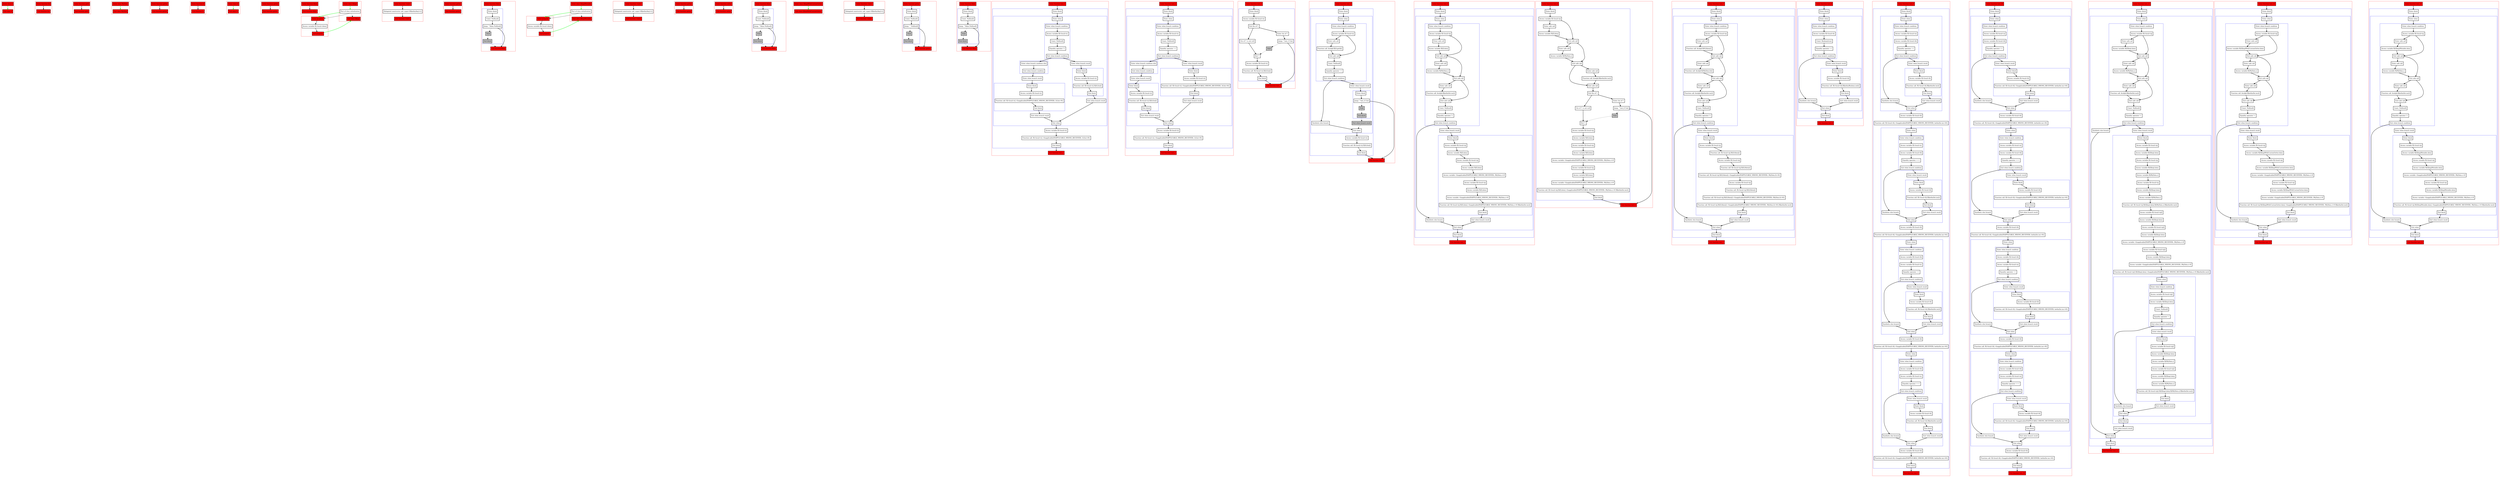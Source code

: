 digraph nullability_kt {
    graph [nodesep=3]
    node [shape=box penwidth=2]
    edge [penwidth=2]

    subgraph cluster_0 {
        color=red
        0 [label="Enter class A" style="filled" fillcolor=red];
        1 [label="Exit class A" style="filled" fillcolor=red];
    }
    0 -> {1} [color=green];

    subgraph cluster_1 {
        color=red
        2 [label="Enter function foo" style="filled" fillcolor=red];
        3 [label="Exit function foo" style="filled" fillcolor=red];
    }
    2 -> {3};

    subgraph cluster_2 {
        color=red
        4 [label="Enter function getA" style="filled" fillcolor=red];
        5 [label="Exit function getA" style="filled" fillcolor=red];
    }
    4 -> {5};

    subgraph cluster_3 {
        color=red
        6 [label="Enter class MyData" style="filled" fillcolor=red];
        7 [label="Exit class MyData" style="filled" fillcolor=red];
    }
    6 -> {7} [color=green];

    subgraph cluster_4 {
        color=red
        8 [label="Enter function getter" style="filled" fillcolor=red];
        9 [label="Exit function getter" style="filled" fillcolor=red];
    }
    8 -> {9};

    subgraph cluster_5 {
        color=red
        10 [label="Enter function fs" style="filled" fillcolor=red];
        11 [label="Exit function fs" style="filled" fillcolor=red];
    }
    10 -> {11};

    subgraph cluster_6 {
        color=red
        12 [label="Enter class Q" style="filled" fillcolor=red];
        13 [label="Exit class Q" style="filled" fillcolor=red];
    }
    12 -> {13} [color=green];

    subgraph cluster_7 {
        color=red
        14 [label="Enter function getter" style="filled" fillcolor=red];
        15 [label="Exit function getter" style="filled" fillcolor=red];
    }
    14 -> {15};

    subgraph cluster_8 {
        color=red
        16 [label="Enter function fdata" style="filled" fillcolor=red];
        17 [label="Exit function fdata" style="filled" fillcolor=red];
    }
    16 -> {17};

    subgraph cluster_9 {
        color=red
        18 [label="Enter class QImpl" style="filled" fillcolor=red];
        19 [label="Part of class initialization"];
        20 [label="Exit class QImpl" style="filled" fillcolor=red];
    }
    18 -> {19} [color=green];
    19 -> {20} [style=dotted];
    19 -> {26} [color=green];
    19 -> {26} [style=dashed];

    subgraph cluster_10 {
        color=red
        21 [label="Enter function <init>" style="filled" fillcolor=red];
        22 [label="Delegated constructor call: super<R|kotlin/Any|>()"];
        23 [label="Exit function <init>" style="filled" fillcolor=red];
    }
    21 -> {22};
    22 -> {23};

    subgraph cluster_11 {
        color=red
        24 [label="Enter function getter" style="filled" fillcolor=red];
        25 [label="Exit function getter" style="filled" fillcolor=red];
    }
    24 -> {25};

    subgraph cluster_12 {
        color=red
        26 [label="Enter property" style="filled" fillcolor=red];
        27 [label="Access variable R|<local>/data|"];
        28 [label="Exit property" style="filled" fillcolor=red];
    }
    26 -> {27};
    27 -> {28};
    28 -> {20} [color=green];

    subgraph cluster_13 {
        color=red
        29 [label="Enter function fdata" style="filled" fillcolor=red];
        subgraph cluster_14 {
            color=blue
            30 [label="Enter block"];
            31 [label="Const: Null(null)"];
            32 [label="Jump: ^fdata Null(null)"];
            33 [label="Stub" style="filled" fillcolor=gray];
            34 [label="Exit block" style="filled" fillcolor=gray];
        }
        35 [label="Exit function fdata" style="filled" fillcolor=red];
    }
    29 -> {30};
    30 -> {31};
    31 -> {32};
    32 -> {35};
    32 -> {33} [style=dotted];
    33 -> {34} [style=dotted];
    34 -> {35} [style=dotted];

    subgraph cluster_15 {
        color=red
        36 [label="Enter class QImplMutable" style="filled" fillcolor=red];
        37 [label="Part of class initialization"];
        38 [label="Exit class QImplMutable" style="filled" fillcolor=red];
    }
    36 -> {37} [color=green];
    37 -> {38} [style=dotted];
    37 -> {46} [color=green];
    37 -> {46} [style=dashed];

    subgraph cluster_16 {
        color=red
        39 [label="Enter function <init>" style="filled" fillcolor=red];
        40 [label="Delegated constructor call: super<R|kotlin/Any|>()"];
        41 [label="Exit function <init>" style="filled" fillcolor=red];
    }
    39 -> {40};
    40 -> {41};

    subgraph cluster_17 {
        color=red
        42 [label="Enter function getter" style="filled" fillcolor=red];
        43 [label="Exit function getter" style="filled" fillcolor=red];
    }
    42 -> {43};

    subgraph cluster_18 {
        color=red
        44 [label="Enter function setter" style="filled" fillcolor=red];
        45 [label="Exit function setter" style="filled" fillcolor=red];
    }
    44 -> {45};

    subgraph cluster_19 {
        color=red
        46 [label="Enter property" style="filled" fillcolor=red];
        47 [label="Access variable R|<local>/data|"];
        48 [label="Exit property" style="filled" fillcolor=red];
    }
    46 -> {47};
    47 -> {48};
    48 -> {38} [color=green];

    subgraph cluster_20 {
        color=red
        49 [label="Enter function fdata" style="filled" fillcolor=red];
        subgraph cluster_21 {
            color=blue
            50 [label="Enter block"];
            51 [label="Const: Null(null)"];
            52 [label="Jump: ^fdata Null(null)"];
            53 [label="Stub" style="filled" fillcolor=gray];
            54 [label="Exit block" style="filled" fillcolor=gray];
        }
        55 [label="Exit function fdata" style="filled" fillcolor=red];
    }
    49 -> {50};
    50 -> {51};
    51 -> {52};
    52 -> {55};
    52 -> {53} [style=dotted];
    53 -> {54} [style=dotted];
    54 -> {55} [style=dotted];

    subgraph cluster_22 {
        color=red
        56 [label="Enter class QImplWithCustomGetter" style="filled" fillcolor=red];
        57 [label="Exit class QImplWithCustomGetter" style="filled" fillcolor=red];
    }
    56 -> {57} [color=green];

    subgraph cluster_23 {
        color=red
        58 [label="Enter function <init>" style="filled" fillcolor=red];
        59 [label="Delegated constructor call: super<R|kotlin/Any|>()"];
        60 [label="Exit function <init>" style="filled" fillcolor=red];
    }
    58 -> {59};
    59 -> {60};

    subgraph cluster_24 {
        color=red
        61 [label="Enter function getter" style="filled" fillcolor=red];
        subgraph cluster_25 {
            color=blue
            62 [label="Enter block"];
            63 [label="Const: Null(null)"];
            64 [label="Jump: ^ Null(null)"];
            65 [label="Stub" style="filled" fillcolor=gray];
            66 [label="Exit block" style="filled" fillcolor=gray];
        }
        67 [label="Exit function getter" style="filled" fillcolor=red];
    }
    61 -> {62};
    62 -> {63};
    63 -> {64};
    64 -> {67};
    64 -> {65} [style=dotted];
    65 -> {66} [style=dotted];
    66 -> {67} [style=dotted];

    subgraph cluster_26 {
        color=red
        68 [label="Enter function fdata" style="filled" fillcolor=red];
        subgraph cluster_27 {
            color=blue
            69 [label="Enter block"];
            70 [label="Const: Null(null)"];
            71 [label="Jump: ^fdata Null(null)"];
            72 [label="Stub" style="filled" fillcolor=gray];
            73 [label="Exit block" style="filled" fillcolor=gray];
        }
        74 [label="Exit function fdata" style="filled" fillcolor=red];
    }
    68 -> {69};
    69 -> {70};
    70 -> {71};
    71 -> {74};
    71 -> {72} [style=dotted];
    72 -> {73} [style=dotted];
    73 -> {74} [style=dotted];

    subgraph cluster_28 {
        color=red
        75 [label="Enter function test_1" style="filled" fillcolor=red];
        subgraph cluster_29 {
            color=blue
            76 [label="Enter block"];
            subgraph cluster_30 {
                color=blue
                77 [label="Enter when"];
                subgraph cluster_31 {
                    color=blue
                    78 [label="Enter when branch condition "];
                    79 [label="Access variable R|<local>/x|"];
                    80 [label="Const: Null(null)"];
                    81 [label="Equality operator !="];
                    82 [label="Exit when branch condition"];
                }
                subgraph cluster_32 {
                    color=blue
                    83 [label="Enter when branch condition else"];
                    84 [label="Exit when branch condition"];
                }
                85 [label="Enter when branch result"];
                subgraph cluster_33 {
                    color=blue
                    86 [label="Enter block"];
                    87 [label="Access variable R|<local>/x|"];
                    88 [label="Function call: R|<local>/x|.<Inapplicable(INAPPLICABLE_WRONG_RECEIVER): /A.foo>#()"];
                    89 [label="Exit block"];
                }
                90 [label="Exit when branch result"];
                91 [label="Enter when branch result"];
                subgraph cluster_34 {
                    color=blue
                    92 [label="Enter block"];
                    93 [label="Access variable R|<local>/x|"];
                    94 [label="Function call: R|<local>/x|.R|/A.foo|()"];
                    95 [label="Exit block"];
                }
                96 [label="Exit when branch result"];
                97 [label="Exit when"];
            }
            98 [label="Access variable R|<local>/x|"];
            99 [label="Function call: R|<local>/x|.<Inapplicable(INAPPLICABLE_WRONG_RECEIVER): /A.foo>#()"];
            100 [label="Exit block"];
        }
        101 [label="Exit function test_1" style="filled" fillcolor=red];
    }
    75 -> {76};
    76 -> {77};
    77 -> {78};
    78 -> {79};
    79 -> {80};
    80 -> {81};
    81 -> {82};
    82 -> {91 83};
    83 -> {84};
    84 -> {85};
    85 -> {86};
    86 -> {87};
    87 -> {88};
    88 -> {89};
    89 -> {90};
    90 -> {97};
    91 -> {92};
    92 -> {93};
    93 -> {94};
    94 -> {95};
    95 -> {96};
    96 -> {97};
    97 -> {98};
    98 -> {99};
    99 -> {100};
    100 -> {101};

    subgraph cluster_35 {
        color=red
        102 [label="Enter function test_2" style="filled" fillcolor=red];
        subgraph cluster_36 {
            color=blue
            103 [label="Enter block"];
            subgraph cluster_37 {
                color=blue
                104 [label="Enter when"];
                subgraph cluster_38 {
                    color=blue
                    105 [label="Enter when branch condition "];
                    106 [label="Access variable R|<local>/x|"];
                    107 [label="Const: Null(null)"];
                    108 [label="Equality operator =="];
                    109 [label="Exit when branch condition"];
                }
                subgraph cluster_39 {
                    color=blue
                    110 [label="Enter when branch condition else"];
                    111 [label="Exit when branch condition"];
                }
                112 [label="Enter when branch result"];
                subgraph cluster_40 {
                    color=blue
                    113 [label="Enter block"];
                    114 [label="Access variable R|<local>/x|"];
                    115 [label="Function call: R|<local>/x|.R|/A.foo|()"];
                    116 [label="Exit block"];
                }
                117 [label="Exit when branch result"];
                118 [label="Enter when branch result"];
                subgraph cluster_41 {
                    color=blue
                    119 [label="Enter block"];
                    120 [label="Access variable R|<local>/x|"];
                    121 [label="Function call: R|<local>/x|.<Inapplicable(INAPPLICABLE_WRONG_RECEIVER): /A.foo>#()"];
                    122 [label="Exit block"];
                }
                123 [label="Exit when branch result"];
                124 [label="Exit when"];
            }
            125 [label="Access variable R|<local>/x|"];
            126 [label="Function call: R|<local>/x|.<Inapplicable(INAPPLICABLE_WRONG_RECEIVER): /A.foo>#()"];
            127 [label="Exit block"];
        }
        128 [label="Exit function test_2" style="filled" fillcolor=red];
    }
    102 -> {103};
    103 -> {104};
    104 -> {105};
    105 -> {106};
    106 -> {107};
    107 -> {108};
    108 -> {109};
    109 -> {118 110};
    110 -> {111};
    111 -> {112};
    112 -> {113};
    113 -> {114};
    114 -> {115};
    115 -> {116};
    116 -> {117};
    117 -> {124};
    118 -> {119};
    119 -> {120};
    120 -> {121};
    121 -> {122};
    122 -> {123};
    123 -> {124};
    124 -> {125};
    125 -> {126};
    126 -> {127};
    127 -> {128};

    subgraph cluster_42 {
        color=red
        129 [label="Enter function test_3" style="filled" fillcolor=red];
        subgraph cluster_43 {
            color=blue
            130 [label="Enter block"];
            131 [label="Access variable R|<local>/x|"];
            132 [label="Exit lhs of ?:"];
            133 [label="Enter rhs of ?:"];
            134 [label="Jump: ^test_3 Unit"];
            135 [label="Stub" style="filled" fillcolor=gray];
            136 [label="Lhs of ?: is not null"];
            137 [label="Exit ?:"];
            138 [label="Access variable R|<local>/x|"];
            139 [label="Function call: R|<local>/x|.R|/A.foo|()"];
            140 [label="Exit block"];
        }
        141 [label="Exit function test_3" style="filled" fillcolor=red];
    }
    129 -> {130};
    130 -> {131};
    131 -> {132};
    132 -> {136 133};
    133 -> {134};
    134 -> {141};
    134 -> {135} [style=dotted];
    135 -> {137} [style=dotted];
    136 -> {137};
    137 -> {138};
    138 -> {139};
    139 -> {140};
    140 -> {141};

    subgraph cluster_44 {
        color=red
        142 [label="Enter function test_4" style="filled" fillcolor=red];
        subgraph cluster_45 {
            color=blue
            143 [label="Enter block"];
            subgraph cluster_46 {
                color=blue
                144 [label="Enter when"];
                subgraph cluster_47 {
                    color=blue
                    145 [label="Enter when branch condition "];
                    146 [label="Access variable R|<local>/x|"];
                    147 [label="Enter safe call"];
                    148 [label="Function call: $subj$.R|/A.getA|()"];
                    149 [label="Exit safe call"];
                    150 [label="Const: Null(null)"];
                    151 [label="Equality operator =="];
                    152 [label="Exit when branch condition"];
                }
                153 [label="Synthetic else branch"];
                154 [label="Enter when branch result"];
                subgraph cluster_48 {
                    color=blue
                    155 [label="Enter block"];
                    156 [label="Jump: ^test_4 Unit"];
                    157 [label="Stub" style="filled" fillcolor=gray];
                    158 [label="Exit block" style="filled" fillcolor=gray];
                }
                159 [label="Exit when branch result" style="filled" fillcolor=gray];
                160 [label="Exit when"];
            }
            161 [label="Access variable R|<local>/x|"];
            162 [label="Function call: R|<local>/x|.R|/A.foo|()"];
            163 [label="Exit block"];
        }
        164 [label="Exit function test_4" style="filled" fillcolor=red];
    }
    142 -> {143};
    143 -> {144};
    144 -> {145};
    145 -> {146};
    146 -> {147 149};
    147 -> {148};
    148 -> {149};
    149 -> {150};
    150 -> {151};
    151 -> {152};
    152 -> {154 153};
    153 -> {160};
    154 -> {155};
    155 -> {156};
    156 -> {164};
    156 -> {157} [style=dotted];
    157 -> {158} [style=dotted];
    158 -> {159} [style=dotted];
    159 -> {160} [style=dotted];
    160 -> {161};
    161 -> {162};
    162 -> {163};
    163 -> {164};

    subgraph cluster_49 {
        color=red
        165 [label="Enter function test_5" style="filled" fillcolor=red];
        subgraph cluster_50 {
            color=blue
            166 [label="Enter block"];
            subgraph cluster_51 {
                color=blue
                167 [label="Enter when"];
                subgraph cluster_52 {
                    color=blue
                    168 [label="Enter when branch condition "];
                    169 [label="Access variable R|<local>/q|"];
                    170 [label="Enter safe call"];
                    171 [label="Access variable R|/Q.data|"];
                    172 [label="Exit safe call"];
                    173 [label="Enter safe call"];
                    174 [label="Access variable R|/MyData.s|"];
                    175 [label="Exit safe call"];
                    176 [label="Enter safe call"];
                    177 [label="Function call: $subj$.R|kotlin/Int.inc|()"];
                    178 [label="Exit safe call"];
                    179 [label="Const: Null(null)"];
                    180 [label="Equality operator !="];
                    181 [label="Exit when branch condition"];
                }
                182 [label="Synthetic else branch"];
                183 [label="Enter when branch result"];
                subgraph cluster_53 {
                    color=blue
                    184 [label="Enter block"];
                    185 [label="Access variable R|<local>/q|"];
                    186 [label="Access variable R|/Q.data|"];
                    187 [label="Access variable R|<local>/q|"];
                    188 [label="Access variable R|/Q.data|"];
                    189 [label="Access variable <Inapplicable(INAPPLICABLE_WRONG_RECEIVER): /MyData.s>#"];
                    190 [label="Access variable R|<local>/q|"];
                    191 [label="Access variable R|/Q.data|"];
                    192 [label="Access variable <Inapplicable(INAPPLICABLE_WRONG_RECEIVER): /MyData.s>#"];
                    193 [label="Function call: R|<local>/q|.R|/Q.data|.<Inapplicable(INAPPLICABLE_WRONG_RECEIVER): /MyData.s>#.R|kotlin/Int.inc|()"];
                    194 [label="Exit block"];
                }
                195 [label="Exit when branch result"];
                196 [label="Exit when"];
            }
            197 [label="Exit block"];
        }
        198 [label="Exit function test_5" style="filled" fillcolor=red];
    }
    165 -> {166};
    166 -> {167};
    167 -> {168};
    168 -> {169};
    169 -> {170 172};
    170 -> {171};
    171 -> {172};
    172 -> {173 175};
    173 -> {174};
    174 -> {175};
    175 -> {176 178};
    176 -> {177};
    177 -> {178};
    178 -> {179};
    179 -> {180};
    180 -> {181};
    181 -> {183 182};
    182 -> {196};
    183 -> {184};
    184 -> {185};
    185 -> {186};
    186 -> {187};
    187 -> {188};
    188 -> {189};
    189 -> {190};
    190 -> {191};
    191 -> {192};
    192 -> {193};
    193 -> {194};
    194 -> {195};
    195 -> {196};
    196 -> {197};
    197 -> {198};

    subgraph cluster_54 {
        color=red
        199 [label="Enter function test_6" style="filled" fillcolor=red];
        subgraph cluster_55 {
            color=blue
            200 [label="Enter block"];
            201 [label="Access variable R|<local>/q|"];
            202 [label="Enter safe call"];
            203 [label="Access variable R|/Q.data|"];
            204 [label="Exit safe call"];
            205 [label="Enter safe call"];
            206 [label="Access variable R|/MyData.s|"];
            207 [label="Exit safe call"];
            208 [label="Enter safe call"];
            209 [label="Function call: $subj$.R|kotlin/Int.inc|()"];
            210 [label="Exit safe call"];
            211 [label="Exit lhs of ?:"];
            212 [label="Enter rhs of ?:"];
            213 [label="Jump: ^test_6 Unit"];
            214 [label="Stub" style="filled" fillcolor=gray];
            215 [label="Lhs of ?: is not null"];
            216 [label="Exit ?:"];
            217 [label="Access variable R|<local>/q|"];
            218 [label="Access variable R|/Q.data|"];
            219 [label="Access variable R|<local>/q|"];
            220 [label="Access variable R|/Q.data|"];
            221 [label="Access variable <Inapplicable(INAPPLICABLE_WRONG_RECEIVER): /MyData.s>#"];
            222 [label="Access variable R|<local>/q|"];
            223 [label="Access variable R|/Q.data|"];
            224 [label="Access variable <Inapplicable(INAPPLICABLE_WRONG_RECEIVER): /MyData.s>#"];
            225 [label="Function call: R|<local>/q|.R|/Q.data|.<Inapplicable(INAPPLICABLE_WRONG_RECEIVER): /MyData.s>#.R|kotlin/Int.inc|()"];
            226 [label="Exit block"];
        }
        227 [label="Exit function test_6" style="filled" fillcolor=red];
    }
    199 -> {200};
    200 -> {201};
    201 -> {202 204};
    202 -> {203};
    203 -> {204};
    204 -> {205 207};
    205 -> {206};
    206 -> {207};
    207 -> {208 210};
    208 -> {209};
    209 -> {210};
    210 -> {211};
    211 -> {215 212};
    212 -> {213};
    213 -> {227};
    213 -> {214} [style=dotted];
    214 -> {216} [style=dotted];
    215 -> {216};
    216 -> {217};
    217 -> {218};
    218 -> {219};
    219 -> {220};
    220 -> {221};
    221 -> {222};
    222 -> {223};
    223 -> {224};
    224 -> {225};
    225 -> {226};
    226 -> {227};

    subgraph cluster_56 {
        color=red
        228 [label="Enter function test_7" style="filled" fillcolor=red];
        subgraph cluster_57 {
            color=blue
            229 [label="Enter block"];
            subgraph cluster_58 {
                color=blue
                230 [label="Enter when"];
                subgraph cluster_59 {
                    color=blue
                    231 [label="Enter when branch condition "];
                    232 [label="Access variable R|<local>/q|"];
                    233 [label="Enter safe call"];
                    234 [label="Function call: $subj$.R|/Q.fdata|()"];
                    235 [label="Exit safe call"];
                    236 [label="Enter safe call"];
                    237 [label="Function call: $subj$.R|/MyData.fs|()"];
                    238 [label="Exit safe call"];
                    239 [label="Enter safe call"];
                    240 [label="Function call: $subj$.R|kotlin/Int.inc|()"];
                    241 [label="Exit safe call"];
                    242 [label="Const: Null(null)"];
                    243 [label="Equality operator !="];
                    244 [label="Exit when branch condition"];
                }
                245 [label="Synthetic else branch"];
                246 [label="Enter when branch result"];
                subgraph cluster_60 {
                    color=blue
                    247 [label="Enter block"];
                    248 [label="Access variable R|<local>/q|"];
                    249 [label="Function call: R|<local>/q|.R|/Q.fdata|()"];
                    250 [label="Access variable R|<local>/q|"];
                    251 [label="Function call: R|<local>/q|.R|/Q.fdata|()"];
                    252 [label="Function call: R|<local>/q|.R|/Q.fdata|().<Inapplicable(INAPPLICABLE_WRONG_RECEIVER): /MyData.fs>#()"];
                    253 [label="Access variable R|<local>/q|"];
                    254 [label="Function call: R|<local>/q|.R|/Q.fdata|()"];
                    255 [label="Function call: R|<local>/q|.R|/Q.fdata|().<Inapplicable(INAPPLICABLE_WRONG_RECEIVER): /MyData.fs>#()"];
                    256 [label="Function call: R|<local>/q|.R|/Q.fdata|().<Inapplicable(INAPPLICABLE_WRONG_RECEIVER): /MyData.fs>#().R|kotlin/Int.inc|()"];
                    257 [label="Exit block"];
                }
                258 [label="Exit when branch result"];
                259 [label="Exit when"];
            }
            260 [label="Exit block"];
        }
        261 [label="Exit function test_7" style="filled" fillcolor=red];
    }
    228 -> {229};
    229 -> {230};
    230 -> {231};
    231 -> {232};
    232 -> {233 235};
    233 -> {234};
    234 -> {235};
    235 -> {236 238};
    236 -> {237};
    237 -> {238};
    238 -> {239 241};
    239 -> {240};
    240 -> {241};
    241 -> {242};
    242 -> {243};
    243 -> {244};
    244 -> {246 245};
    245 -> {259};
    246 -> {247};
    247 -> {248};
    248 -> {249};
    249 -> {250};
    250 -> {251};
    251 -> {252};
    252 -> {253};
    253 -> {254};
    254 -> {255};
    255 -> {256};
    256 -> {257};
    257 -> {258};
    258 -> {259};
    259 -> {260};
    260 -> {261};

    subgraph cluster_61 {
        color=red
        262 [label="Enter function test_8" style="filled" fillcolor=red];
        subgraph cluster_62 {
            color=blue
            263 [label="Enter block"];
            subgraph cluster_63 {
                color=blue
                264 [label="Enter when"];
                subgraph cluster_64 {
                    color=blue
                    265 [label="Enter when branch condition "];
                    266 [label="Access variable R|<local>/b|"];
                    267 [label="Const: Boolean(true)"];
                    268 [label="Equality operator =="];
                    269 [label="Exit when branch condition"];
                }
                270 [label="Synthetic else branch"];
                271 [label="Enter when branch result"];
                subgraph cluster_65 {
                    color=blue
                    272 [label="Enter block"];
                    273 [label="Access variable R|<local>/b|"];
                    274 [label="Function call: R|<local>/b|.R|kotlin/Boolean.not|()"];
                    275 [label="Exit block"];
                }
                276 [label="Exit when branch result"];
                277 [label="Exit when"];
            }
            278 [label="Exit block"];
        }
        279 [label="Exit function test_8" style="filled" fillcolor=red];
    }
    262 -> {263};
    263 -> {264};
    264 -> {265};
    265 -> {266};
    266 -> {267};
    267 -> {268};
    268 -> {269};
    269 -> {271 270};
    270 -> {277};
    271 -> {272};
    272 -> {273};
    273 -> {274};
    274 -> {275};
    275 -> {276};
    276 -> {277};
    277 -> {278};
    278 -> {279};

    subgraph cluster_66 {
        color=red
        280 [label="Enter function test_9" style="filled" fillcolor=red];
        subgraph cluster_67 {
            color=blue
            281 [label="Enter block"];
            subgraph cluster_68 {
                color=blue
                282 [label="Enter when"];
                subgraph cluster_69 {
                    color=blue
                    283 [label="Enter when branch condition "];
                    284 [label="Access variable R|<local>/a|"];
                    285 [label="Access variable R|<local>/b|"];
                    286 [label="Equality operator =="];
                    287 [label="Exit when branch condition"];
                }
                288 [label="Synthetic else branch"];
                289 [label="Enter when branch result"];
                subgraph cluster_70 {
                    color=blue
                    290 [label="Enter block"];
                    291 [label="Access variable R|<local>/b|"];
                    292 [label="Function call: R|<local>/b|.R|kotlin/Int.inc|()"];
                    293 [label="Exit block"];
                }
                294 [label="Exit when branch result"];
                295 [label="Exit when"];
            }
            296 [label="Access variable R|<local>/b|"];
            297 [label="Function call: R|<local>/b|.<Inapplicable(INAPPLICABLE_WRONG_RECEIVER): kotlin/Int.inc>#()"];
            subgraph cluster_71 {
                color=blue
                298 [label="Enter when"];
                subgraph cluster_72 {
                    color=blue
                    299 [label="Enter when branch condition "];
                    300 [label="Access variable R|<local>/a|"];
                    301 [label="Access variable R|<local>/b|"];
                    302 [label="Equality operator ==="];
                    303 [label="Exit when branch condition"];
                }
                304 [label="Synthetic else branch"];
                305 [label="Enter when branch result"];
                subgraph cluster_73 {
                    color=blue
                    306 [label="Enter block"];
                    307 [label="Access variable R|<local>/b|"];
                    308 [label="Function call: R|<local>/b|.R|kotlin/Int.inc|()"];
                    309 [label="Exit block"];
                }
                310 [label="Exit when branch result"];
                311 [label="Exit when"];
            }
            312 [label="Access variable R|<local>/b|"];
            313 [label="Function call: R|<local>/b|.<Inapplicable(INAPPLICABLE_WRONG_RECEIVER): kotlin/Int.inc>#()"];
            subgraph cluster_74 {
                color=blue
                314 [label="Enter when"];
                subgraph cluster_75 {
                    color=blue
                    315 [label="Enter when branch condition "];
                    316 [label="Access variable R|<local>/b|"];
                    317 [label="Access variable R|<local>/a|"];
                    318 [label="Equality operator =="];
                    319 [label="Exit when branch condition"];
                }
                320 [label="Synthetic else branch"];
                321 [label="Enter when branch result"];
                subgraph cluster_76 {
                    color=blue
                    322 [label="Enter block"];
                    323 [label="Access variable R|<local>/b|"];
                    324 [label="Function call: R|<local>/b|.R|kotlin/Int.inc|()"];
                    325 [label="Exit block"];
                }
                326 [label="Exit when branch result"];
                327 [label="Exit when"];
            }
            328 [label="Access variable R|<local>/b|"];
            329 [label="Function call: R|<local>/b|.<Inapplicable(INAPPLICABLE_WRONG_RECEIVER): kotlin/Int.inc>#()"];
            subgraph cluster_77 {
                color=blue
                330 [label="Enter when"];
                subgraph cluster_78 {
                    color=blue
                    331 [label="Enter when branch condition "];
                    332 [label="Access variable R|<local>/b|"];
                    333 [label="Access variable R|<local>/a|"];
                    334 [label="Equality operator ==="];
                    335 [label="Exit when branch condition"];
                }
                336 [label="Synthetic else branch"];
                337 [label="Enter when branch result"];
                subgraph cluster_79 {
                    color=blue
                    338 [label="Enter block"];
                    339 [label="Access variable R|<local>/b|"];
                    340 [label="Function call: R|<local>/b|.R|kotlin/Int.inc|()"];
                    341 [label="Exit block"];
                }
                342 [label="Exit when branch result"];
                343 [label="Exit when"];
            }
            344 [label="Access variable R|<local>/b|"];
            345 [label="Function call: R|<local>/b|.<Inapplicable(INAPPLICABLE_WRONG_RECEIVER): kotlin/Int.inc>#()"];
            346 [label="Exit block"];
        }
        347 [label="Exit function test_9" style="filled" fillcolor=red];
    }
    280 -> {281};
    281 -> {282};
    282 -> {283};
    283 -> {284};
    284 -> {285};
    285 -> {286};
    286 -> {287};
    287 -> {289 288};
    288 -> {295};
    289 -> {290};
    290 -> {291};
    291 -> {292};
    292 -> {293};
    293 -> {294};
    294 -> {295};
    295 -> {296};
    296 -> {297};
    297 -> {298};
    298 -> {299};
    299 -> {300};
    300 -> {301};
    301 -> {302};
    302 -> {303};
    303 -> {305 304};
    304 -> {311};
    305 -> {306};
    306 -> {307};
    307 -> {308};
    308 -> {309};
    309 -> {310};
    310 -> {311};
    311 -> {312};
    312 -> {313};
    313 -> {314};
    314 -> {315};
    315 -> {316};
    316 -> {317};
    317 -> {318};
    318 -> {319};
    319 -> {321 320};
    320 -> {327};
    321 -> {322};
    322 -> {323};
    323 -> {324};
    324 -> {325};
    325 -> {326};
    326 -> {327};
    327 -> {328};
    328 -> {329};
    329 -> {330};
    330 -> {331};
    331 -> {332};
    332 -> {333};
    333 -> {334};
    334 -> {335};
    335 -> {337 336};
    336 -> {343};
    337 -> {338};
    338 -> {339};
    339 -> {340};
    340 -> {341};
    341 -> {342};
    342 -> {343};
    343 -> {344};
    344 -> {345};
    345 -> {346};
    346 -> {347};

    subgraph cluster_80 {
        color=red
        348 [label="Enter function test_10" style="filled" fillcolor=red];
        subgraph cluster_81 {
            color=blue
            349 [label="Enter block"];
            subgraph cluster_82 {
                color=blue
                350 [label="Enter when"];
                subgraph cluster_83 {
                    color=blue
                    351 [label="Enter when branch condition "];
                    352 [label="Access variable R|<local>/a|"];
                    353 [label="Access variable R|<local>/b|"];
                    354 [label="Equality operator =="];
                    355 [label="Exit when branch condition"];
                }
                356 [label="Synthetic else branch"];
                357 [label="Enter when branch result"];
                subgraph cluster_84 {
                    color=blue
                    358 [label="Enter block"];
                    359 [label="Access variable R|<local>/b|"];
                    360 [label="Function call: R|<local>/b|.<Inapplicable(INAPPLICABLE_WRONG_RECEIVER): kotlin/Int.inc>#()"];
                    361 [label="Exit block"];
                }
                362 [label="Exit when branch result"];
                363 [label="Exit when"];
            }
            364 [label="Access variable R|<local>/b|"];
            365 [label="Function call: R|<local>/b|.<Inapplicable(INAPPLICABLE_WRONG_RECEIVER): kotlin/Int.inc>#()"];
            subgraph cluster_85 {
                color=blue
                366 [label="Enter when"];
                subgraph cluster_86 {
                    color=blue
                    367 [label="Enter when branch condition "];
                    368 [label="Access variable R|<local>/a|"];
                    369 [label="Access variable R|<local>/b|"];
                    370 [label="Equality operator ==="];
                    371 [label="Exit when branch condition"];
                }
                372 [label="Synthetic else branch"];
                373 [label="Enter when branch result"];
                subgraph cluster_87 {
                    color=blue
                    374 [label="Enter block"];
                    375 [label="Access variable R|<local>/b|"];
                    376 [label="Function call: R|<local>/b|.<Inapplicable(INAPPLICABLE_WRONG_RECEIVER): kotlin/Int.inc>#()"];
                    377 [label="Exit block"];
                }
                378 [label="Exit when branch result"];
                379 [label="Exit when"];
            }
            380 [label="Access variable R|<local>/b|"];
            381 [label="Function call: R|<local>/b|.<Inapplicable(INAPPLICABLE_WRONG_RECEIVER): kotlin/Int.inc>#()"];
            subgraph cluster_88 {
                color=blue
                382 [label="Enter when"];
                subgraph cluster_89 {
                    color=blue
                    383 [label="Enter when branch condition "];
                    384 [label="Access variable R|<local>/b|"];
                    385 [label="Access variable R|<local>/a|"];
                    386 [label="Equality operator =="];
                    387 [label="Exit when branch condition"];
                }
                388 [label="Synthetic else branch"];
                389 [label="Enter when branch result"];
                subgraph cluster_90 {
                    color=blue
                    390 [label="Enter block"];
                    391 [label="Access variable R|<local>/b|"];
                    392 [label="Function call: R|<local>/b|.<Inapplicable(INAPPLICABLE_WRONG_RECEIVER): kotlin/Int.inc>#()"];
                    393 [label="Exit block"];
                }
                394 [label="Exit when branch result"];
                395 [label="Exit when"];
            }
            396 [label="Access variable R|<local>/b|"];
            397 [label="Function call: R|<local>/b|.<Inapplicable(INAPPLICABLE_WRONG_RECEIVER): kotlin/Int.inc>#()"];
            subgraph cluster_91 {
                color=blue
                398 [label="Enter when"];
                subgraph cluster_92 {
                    color=blue
                    399 [label="Enter when branch condition "];
                    400 [label="Access variable R|<local>/b|"];
                    401 [label="Access variable R|<local>/a|"];
                    402 [label="Equality operator ==="];
                    403 [label="Exit when branch condition"];
                }
                404 [label="Synthetic else branch"];
                405 [label="Enter when branch result"];
                subgraph cluster_93 {
                    color=blue
                    406 [label="Enter block"];
                    407 [label="Access variable R|<local>/b|"];
                    408 [label="Function call: R|<local>/b|.<Inapplicable(INAPPLICABLE_WRONG_RECEIVER): kotlin/Int.inc>#()"];
                    409 [label="Exit block"];
                }
                410 [label="Exit when branch result"];
                411 [label="Exit when"];
            }
            412 [label="Access variable R|<local>/b|"];
            413 [label="Function call: R|<local>/b|.<Inapplicable(INAPPLICABLE_WRONG_RECEIVER): kotlin/Int.inc>#()"];
            414 [label="Exit block"];
        }
        415 [label="Exit function test_10" style="filled" fillcolor=red];
    }
    348 -> {349};
    349 -> {350};
    350 -> {351};
    351 -> {352};
    352 -> {353};
    353 -> {354};
    354 -> {355};
    355 -> {357 356};
    356 -> {363};
    357 -> {358};
    358 -> {359};
    359 -> {360};
    360 -> {361};
    361 -> {362};
    362 -> {363};
    363 -> {364};
    364 -> {365};
    365 -> {366};
    366 -> {367};
    367 -> {368};
    368 -> {369};
    369 -> {370};
    370 -> {371};
    371 -> {373 372};
    372 -> {379};
    373 -> {374};
    374 -> {375};
    375 -> {376};
    376 -> {377};
    377 -> {378};
    378 -> {379};
    379 -> {380};
    380 -> {381};
    381 -> {382};
    382 -> {383};
    383 -> {384};
    384 -> {385};
    385 -> {386};
    386 -> {387};
    387 -> {389 388};
    388 -> {395};
    389 -> {390};
    390 -> {391};
    391 -> {392};
    392 -> {393};
    393 -> {394};
    394 -> {395};
    395 -> {396};
    396 -> {397};
    397 -> {398};
    398 -> {399};
    399 -> {400};
    400 -> {401};
    401 -> {402};
    402 -> {403};
    403 -> {405 404};
    404 -> {411};
    405 -> {406};
    406 -> {407};
    407 -> {408};
    408 -> {409};
    409 -> {410};
    410 -> {411};
    411 -> {412};
    412 -> {413};
    413 -> {414};
    414 -> {415};

    subgraph cluster_94 {
        color=red
        416 [label="Enter function test_11" style="filled" fillcolor=red];
        subgraph cluster_95 {
            color=blue
            417 [label="Enter block"];
            subgraph cluster_96 {
                color=blue
                418 [label="Enter when"];
                subgraph cluster_97 {
                    color=blue
                    419 [label="Enter when branch condition "];
                    420 [label="Access variable R|<local>/q|"];
                    421 [label="Enter safe call"];
                    422 [label="Access variable R|/QImpl.data|"];
                    423 [label="Exit safe call"];
                    424 [label="Enter safe call"];
                    425 [label="Access variable R|/MyData.s|"];
                    426 [label="Exit safe call"];
                    427 [label="Enter safe call"];
                    428 [label="Function call: $subj$.R|kotlin/Int.inc|()"];
                    429 [label="Exit safe call"];
                    430 [label="Const: Null(null)"];
                    431 [label="Equality operator !="];
                    432 [label="Exit when branch condition"];
                }
                433 [label="Synthetic else branch"];
                434 [label="Enter when branch result"];
                subgraph cluster_98 {
                    color=blue
                    435 [label="Enter block"];
                    436 [label="Access variable R|<local>/q|"];
                    437 [label="Access variable R|/QImpl.data|"];
                    438 [label="Access variable R|<local>/q|"];
                    439 [label="Access variable R|/QImpl.data|"];
                    440 [label="Access variable R|/MyData.s|"];
                    441 [label="Access variable R|<local>/q|"];
                    442 [label="Access variable R|/QImpl.data|"];
                    443 [label="Access variable R|/MyData.s|"];
                    444 [label="Function call: R|<local>/q|.R|/QImpl.data|.R|/MyData.s|.R|kotlin/Int.inc|()"];
                    445 [label="Access variable R|<local>/q2|"];
                    446 [label="Access variable R|/QImpl.data|"];
                    447 [label="Access variable R|<local>/q2|"];
                    448 [label="Access variable R|/QImpl.data|"];
                    449 [label="Access variable <Inapplicable(INAPPLICABLE_WRONG_RECEIVER): /MyData.s>#"];
                    450 [label="Access variable R|<local>/q2|"];
                    451 [label="Access variable R|/QImpl.data|"];
                    452 [label="Access variable <Inapplicable(INAPPLICABLE_WRONG_RECEIVER): /MyData.s>#"];
                    453 [label="Function call: R|<local>/q2|.R|/QImpl.data|.<Inapplicable(INAPPLICABLE_WRONG_RECEIVER): /MyData.s>#.R|kotlin/Int.inc|()"];
                    subgraph cluster_99 {
                        color=blue
                        454 [label="Enter when"];
                        subgraph cluster_100 {
                            color=blue
                            455 [label="Enter when branch condition "];
                            456 [label="Access variable R|<local>/q2|"];
                            457 [label="Access variable R|/QImpl.data|"];
                            458 [label="Const: Null(null)"];
                            459 [label="Equality operator !="];
                            460 [label="Exit when branch condition"];
                        }
                        461 [label="Synthetic else branch"];
                        462 [label="Enter when branch result"];
                        subgraph cluster_101 {
                            color=blue
                            463 [label="Enter block"];
                            464 [label="Access variable R|<local>/q2|"];
                            465 [label="Access variable R|/QImpl.data|"];
                            466 [label="Access variable R|/MyData.s|"];
                            467 [label="Access variable R|<local>/q2|"];
                            468 [label="Access variable R|/QImpl.data|"];
                            469 [label="Access variable R|/MyData.s|"];
                            470 [label="Function call: R|<local>/q2|.R|/QImpl.data|.R|/MyData.s|.R|kotlin/Int.inc|()"];
                            471 [label="Exit block"];
                        }
                        472 [label="Exit when branch result"];
                        473 [label="Exit when"];
                    }
                    474 [label="Exit block"];
                }
                475 [label="Exit when branch result"];
                476 [label="Exit when"];
            }
            477 [label="Exit block"];
        }
        478 [label="Exit function test_11" style="filled" fillcolor=red];
    }
    416 -> {417};
    417 -> {418};
    418 -> {419};
    419 -> {420};
    420 -> {421 423};
    421 -> {422};
    422 -> {423};
    423 -> {424 426};
    424 -> {425};
    425 -> {426};
    426 -> {427 429};
    427 -> {428};
    428 -> {429};
    429 -> {430};
    430 -> {431};
    431 -> {432};
    432 -> {434 433};
    433 -> {476};
    434 -> {435};
    435 -> {436};
    436 -> {437};
    437 -> {438};
    438 -> {439};
    439 -> {440};
    440 -> {441};
    441 -> {442};
    442 -> {443};
    443 -> {444};
    444 -> {445};
    445 -> {446};
    446 -> {447};
    447 -> {448};
    448 -> {449};
    449 -> {450};
    450 -> {451};
    451 -> {452};
    452 -> {453};
    453 -> {454};
    454 -> {455};
    455 -> {456};
    456 -> {457};
    457 -> {458};
    458 -> {459};
    459 -> {460};
    460 -> {462 461};
    461 -> {473};
    462 -> {463};
    463 -> {464};
    464 -> {465};
    465 -> {466};
    466 -> {467};
    467 -> {468};
    468 -> {469};
    469 -> {470};
    470 -> {471};
    471 -> {472};
    472 -> {473};
    473 -> {474};
    474 -> {475};
    475 -> {476};
    476 -> {477};
    477 -> {478};

    subgraph cluster_102 {
        color=red
        479 [label="Enter function test_12" style="filled" fillcolor=red];
        subgraph cluster_103 {
            color=blue
            480 [label="Enter block"];
            subgraph cluster_104 {
                color=blue
                481 [label="Enter when"];
                subgraph cluster_105 {
                    color=blue
                    482 [label="Enter when branch condition "];
                    483 [label="Access variable R|<local>/q|"];
                    484 [label="Enter safe call"];
                    485 [label="Access variable R|/QImplWithCustomGetter.data|"];
                    486 [label="Exit safe call"];
                    487 [label="Enter safe call"];
                    488 [label="Access variable R|/MyData.s|"];
                    489 [label="Exit safe call"];
                    490 [label="Enter safe call"];
                    491 [label="Function call: $subj$.R|kotlin/Int.inc|()"];
                    492 [label="Exit safe call"];
                    493 [label="Const: Null(null)"];
                    494 [label="Equality operator !="];
                    495 [label="Exit when branch condition"];
                }
                496 [label="Synthetic else branch"];
                497 [label="Enter when branch result"];
                subgraph cluster_106 {
                    color=blue
                    498 [label="Enter block"];
                    499 [label="Access variable R|<local>/q|"];
                    500 [label="Access variable R|/QImplWithCustomGetter.data|"];
                    501 [label="Access variable R|<local>/q|"];
                    502 [label="Access variable R|/QImplWithCustomGetter.data|"];
                    503 [label="Access variable <Inapplicable(INAPPLICABLE_WRONG_RECEIVER): /MyData.s>#"];
                    504 [label="Access variable R|<local>/q|"];
                    505 [label="Access variable R|/QImplWithCustomGetter.data|"];
                    506 [label="Access variable <Inapplicable(INAPPLICABLE_WRONG_RECEIVER): /MyData.s>#"];
                    507 [label="Function call: R|<local>/q|.R|/QImplWithCustomGetter.data|.<Inapplicable(INAPPLICABLE_WRONG_RECEIVER): /MyData.s>#.R|kotlin/Int.inc|()"];
                    508 [label="Exit block"];
                }
                509 [label="Exit when branch result"];
                510 [label="Exit when"];
            }
            511 [label="Exit block"];
        }
        512 [label="Exit function test_12" style="filled" fillcolor=red];
    }
    479 -> {480};
    480 -> {481};
    481 -> {482};
    482 -> {483};
    483 -> {484 486};
    484 -> {485};
    485 -> {486};
    486 -> {487 489};
    487 -> {488};
    488 -> {489};
    489 -> {490 492};
    490 -> {491};
    491 -> {492};
    492 -> {493};
    493 -> {494};
    494 -> {495};
    495 -> {497 496};
    496 -> {510};
    497 -> {498};
    498 -> {499};
    499 -> {500};
    500 -> {501};
    501 -> {502};
    502 -> {503};
    503 -> {504};
    504 -> {505};
    505 -> {506};
    506 -> {507};
    507 -> {508};
    508 -> {509};
    509 -> {510};
    510 -> {511};
    511 -> {512};

    subgraph cluster_107 {
        color=red
        513 [label="Enter function test_13" style="filled" fillcolor=red];
        subgraph cluster_108 {
            color=blue
            514 [label="Enter block"];
            subgraph cluster_109 {
                color=blue
                515 [label="Enter when"];
                subgraph cluster_110 {
                    color=blue
                    516 [label="Enter when branch condition "];
                    517 [label="Access variable R|<local>/q|"];
                    518 [label="Enter safe call"];
                    519 [label="Access variable R|/QImplMutable.data|"];
                    520 [label="Exit safe call"];
                    521 [label="Enter safe call"];
                    522 [label="Access variable R|/MyData.s|"];
                    523 [label="Exit safe call"];
                    524 [label="Enter safe call"];
                    525 [label="Function call: $subj$.R|kotlin/Int.inc|()"];
                    526 [label="Exit safe call"];
                    527 [label="Const: Null(null)"];
                    528 [label="Equality operator !="];
                    529 [label="Exit when branch condition"];
                }
                530 [label="Synthetic else branch"];
                531 [label="Enter when branch result"];
                subgraph cluster_111 {
                    color=blue
                    532 [label="Enter block"];
                    533 [label="Access variable R|<local>/q|"];
                    534 [label="Access variable R|/QImplMutable.data|"];
                    535 [label="Access variable R|<local>/q|"];
                    536 [label="Access variable R|/QImplMutable.data|"];
                    537 [label="Access variable <Inapplicable(INAPPLICABLE_WRONG_RECEIVER): /MyData.s>#"];
                    538 [label="Access variable R|<local>/q|"];
                    539 [label="Access variable R|/QImplMutable.data|"];
                    540 [label="Access variable <Inapplicable(INAPPLICABLE_WRONG_RECEIVER): /MyData.s>#"];
                    541 [label="Function call: R|<local>/q|.R|/QImplMutable.data|.<Inapplicable(INAPPLICABLE_WRONG_RECEIVER): /MyData.s>#.R|kotlin/Int.inc|()"];
                    542 [label="Exit block"];
                }
                543 [label="Exit when branch result"];
                544 [label="Exit when"];
            }
            545 [label="Exit block"];
        }
        546 [label="Exit function test_13" style="filled" fillcolor=red];
    }
    513 -> {514};
    514 -> {515};
    515 -> {516};
    516 -> {517};
    517 -> {518 520};
    518 -> {519};
    519 -> {520};
    520 -> {521 523};
    521 -> {522};
    522 -> {523};
    523 -> {524 526};
    524 -> {525};
    525 -> {526};
    526 -> {527};
    527 -> {528};
    528 -> {529};
    529 -> {531 530};
    530 -> {544};
    531 -> {532};
    532 -> {533};
    533 -> {534};
    534 -> {535};
    535 -> {536};
    536 -> {537};
    537 -> {538};
    538 -> {539};
    539 -> {540};
    540 -> {541};
    541 -> {542};
    542 -> {543};
    543 -> {544};
    544 -> {545};
    545 -> {546};

}
